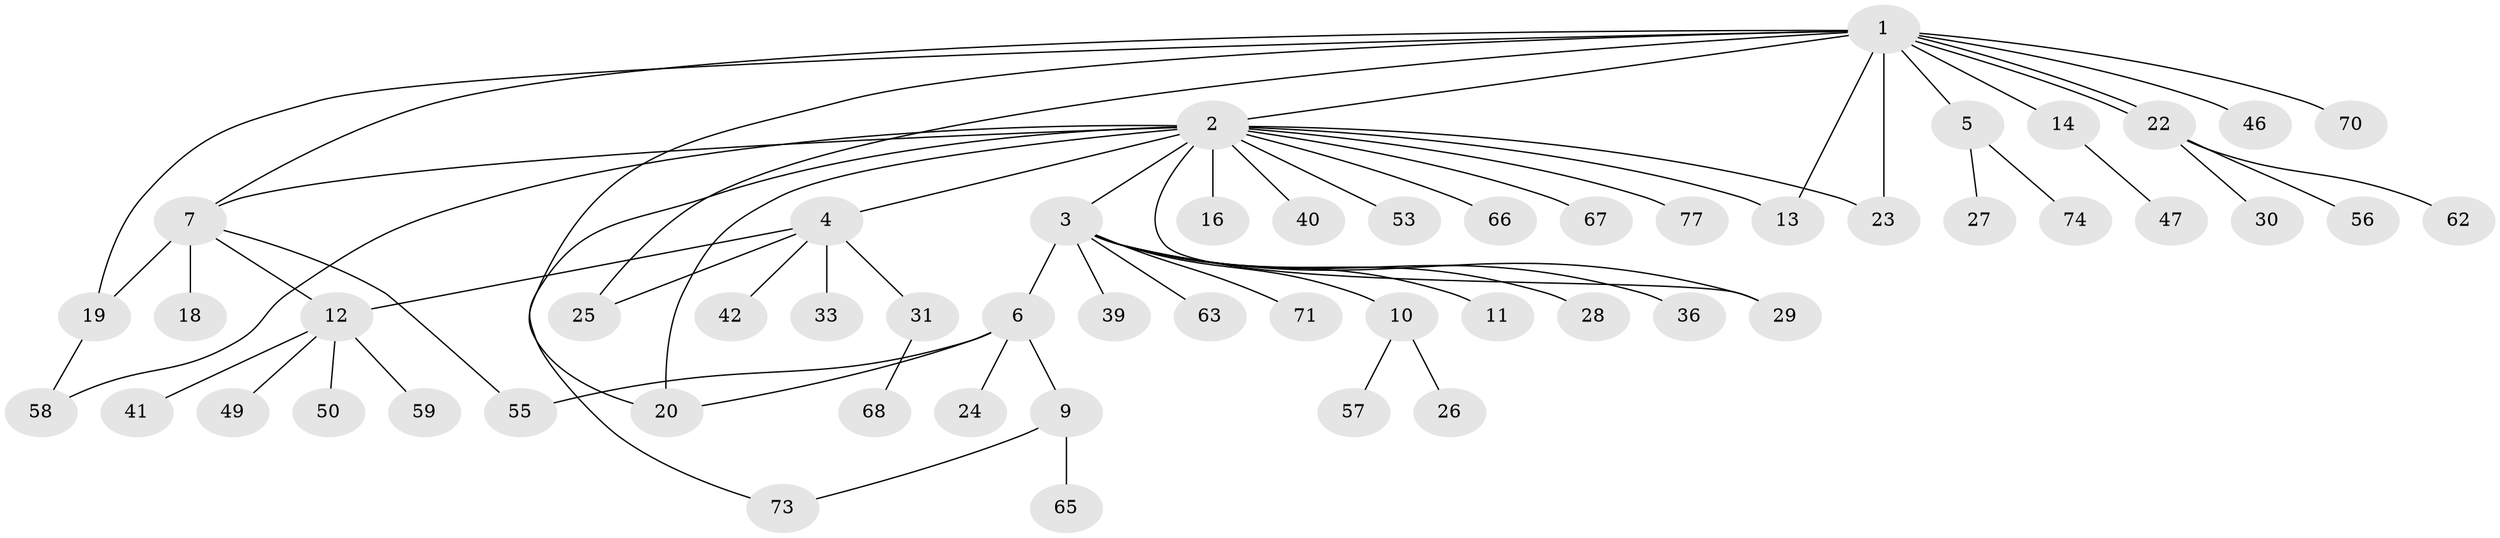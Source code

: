 // original degree distribution, {16: 0.01282051282051282, 17: 0.01282051282051282, 11: 0.01282051282051282, 8: 0.01282051282051282, 4: 0.0641025641025641, 6: 0.02564102564102564, 1: 0.5128205128205128, 3: 0.14102564102564102, 5: 0.01282051282051282, 2: 0.19230769230769232}
// Generated by graph-tools (version 1.1) at 2025/41/03/06/25 10:41:47]
// undirected, 54 vertices, 66 edges
graph export_dot {
graph [start="1"]
  node [color=gray90,style=filled];
  1 [super="+78"];
  2 [super="+75"];
  3 [super="+21"];
  4 [super="+48"];
  5 [super="+8"];
  6 [super="+44"];
  7 [super="+52"];
  9 [super="+51"];
  10 [super="+15"];
  11;
  12 [super="+45"];
  13 [super="+17"];
  14 [super="+64"];
  16;
  18;
  19 [super="+61"];
  20;
  22 [super="+37"];
  23 [super="+32"];
  24;
  25;
  26;
  27 [super="+35"];
  28 [super="+34"];
  29 [super="+43"];
  30;
  31 [super="+60"];
  33 [super="+38"];
  36;
  39;
  40;
  41;
  42 [super="+54"];
  46;
  47;
  49;
  50;
  53;
  55 [super="+69"];
  56;
  57;
  58;
  59;
  62;
  63;
  65;
  66 [super="+76"];
  67;
  68 [super="+72"];
  70;
  71;
  73;
  74;
  77;
  1 -- 2;
  1 -- 5;
  1 -- 7;
  1 -- 13;
  1 -- 14;
  1 -- 20;
  1 -- 22;
  1 -- 22;
  1 -- 23;
  1 -- 25;
  1 -- 46;
  1 -- 70;
  1 -- 19;
  2 -- 3 [weight=2];
  2 -- 4;
  2 -- 13;
  2 -- 16;
  2 -- 20;
  2 -- 29;
  2 -- 40;
  2 -- 53;
  2 -- 58;
  2 -- 66;
  2 -- 67;
  2 -- 73;
  2 -- 77;
  2 -- 7;
  2 -- 23;
  3 -- 6;
  3 -- 10 [weight=2];
  3 -- 11;
  3 -- 36;
  3 -- 39;
  3 -- 63;
  3 -- 71;
  3 -- 28;
  3 -- 29;
  4 -- 12;
  4 -- 25;
  4 -- 31 [weight=2];
  4 -- 33;
  4 -- 42;
  5 -- 27;
  5 -- 74;
  6 -- 9;
  6 -- 20;
  6 -- 24;
  6 -- 55;
  7 -- 18;
  7 -- 19;
  7 -- 12;
  7 -- 55;
  9 -- 65;
  9 -- 73;
  10 -- 57;
  10 -- 26;
  12 -- 41;
  12 -- 49;
  12 -- 50;
  12 -- 59;
  14 -- 47;
  19 -- 58;
  22 -- 30;
  22 -- 56;
  22 -- 62;
  31 -- 68;
}
